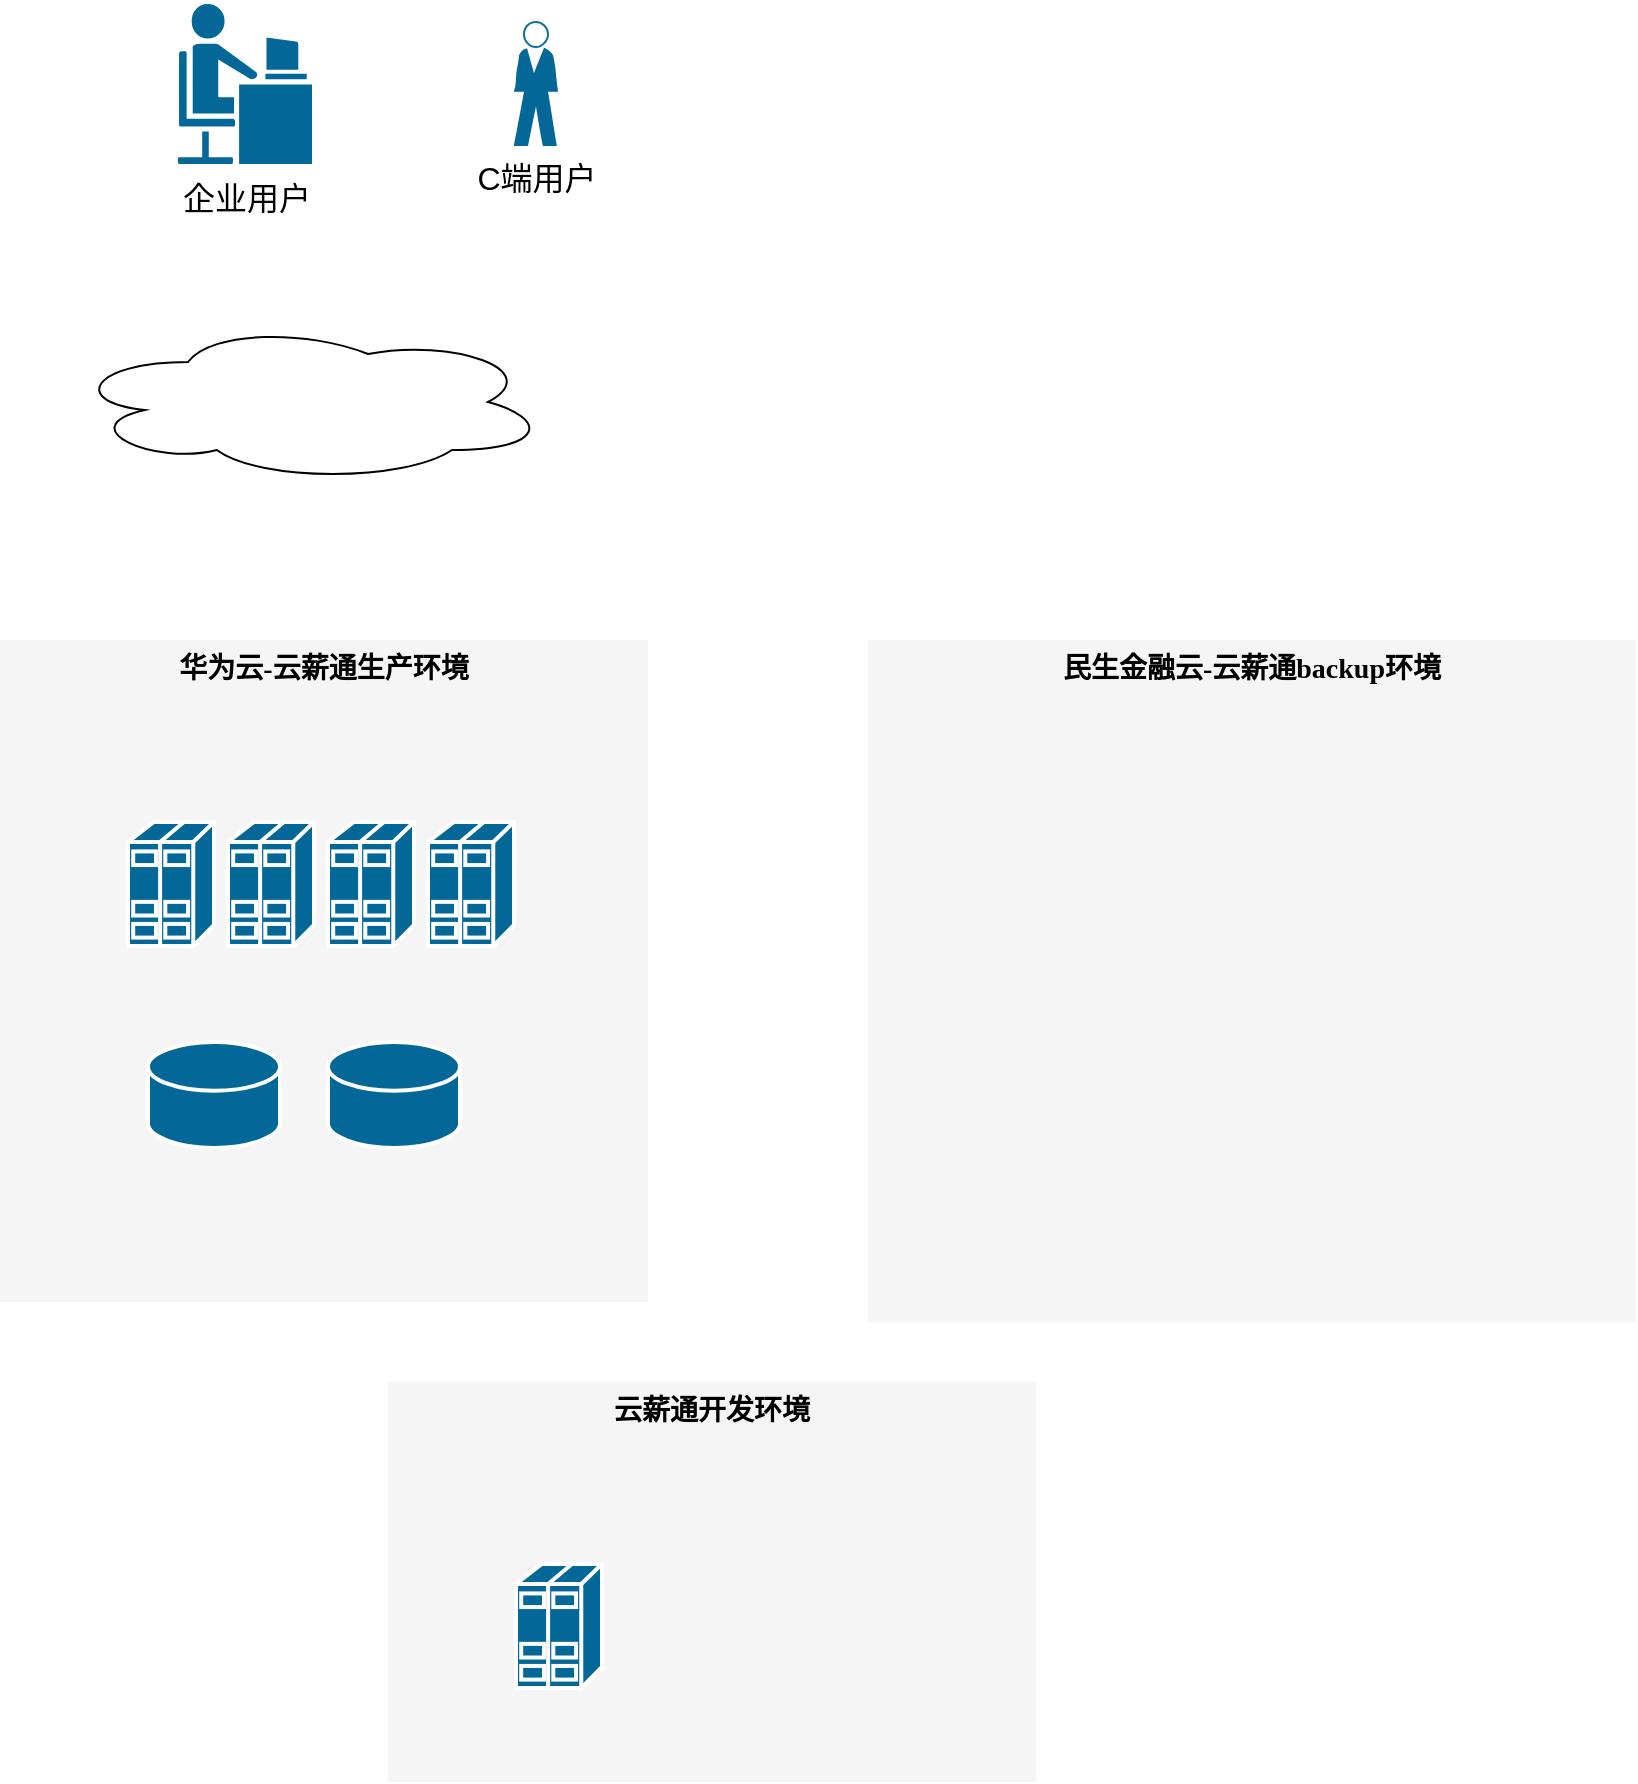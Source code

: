 <mxfile version="14.6.6" type="github">
  <diagram name="Page-1" id="c37626ed-c26b-45fb-9056-f9ebc6bb27b6">
    <mxGraphModel dx="850" dy="457" grid="1" gridSize="10" guides="1" tooltips="1" connect="1" arrows="1" fold="1" page="1" pageScale="1" pageWidth="1100" pageHeight="850" background="#ffffff" math="0" shadow="0">
      <root>
        <mxCell id="0" />
        <mxCell id="1" parent="0" />
        <mxCell id="1c7a67bf8fd3230f-80" value="华为云-云薪通生产环境" style="whiteSpace=wrap;html=1;rounded=0;shadow=0;comic=0;strokeWidth=1;fontFamily=Verdana;fontSize=14;fillColor=#f5f5f5;strokeColor=none;fontStyle=1;verticalAlign=top;" parent="1" vertex="1">
          <mxGeometry x="506" y="839" width="324" height="331" as="geometry" />
        </mxCell>
        <mxCell id="WGlP9E17ub3J6W4ToNkm-1" value="民生金融云-云薪通backup环境" style="whiteSpace=wrap;html=1;rounded=0;shadow=0;comic=0;strokeWidth=1;fontFamily=Verdana;fontSize=14;fillColor=#f5f5f5;strokeColor=none;fontStyle=1;verticalAlign=top;" vertex="1" parent="1">
          <mxGeometry x="940" y="839" width="384" height="341" as="geometry" />
        </mxCell>
        <mxCell id="WGlP9E17ub3J6W4ToNkm-2" value="" style="shape=mxgraph.cisco.servers.standard_host;html=1;pointerEvents=1;dashed=0;fillColor=#036897;strokeColor=#ffffff;strokeWidth=2;verticalLabelPosition=bottom;verticalAlign=top;align=center;outlineConnect=0;" vertex="1" parent="1">
          <mxGeometry x="570" y="930" width="43" height="62" as="geometry" />
        </mxCell>
        <mxCell id="WGlP9E17ub3J6W4ToNkm-3" value="" style="shape=mxgraph.cisco.servers.standard_host;html=1;pointerEvents=1;dashed=0;fillColor=#036897;strokeColor=#ffffff;strokeWidth=2;verticalLabelPosition=bottom;verticalAlign=top;align=center;outlineConnect=0;" vertex="1" parent="1">
          <mxGeometry x="620" y="930" width="43" height="62" as="geometry" />
        </mxCell>
        <mxCell id="WGlP9E17ub3J6W4ToNkm-4" value="" style="shape=mxgraph.cisco.servers.standard_host;html=1;pointerEvents=1;dashed=0;fillColor=#036897;strokeColor=#ffffff;strokeWidth=2;verticalLabelPosition=bottom;verticalAlign=top;align=center;outlineConnect=0;" vertex="1" parent="1">
          <mxGeometry x="670" y="930" width="43" height="62" as="geometry" />
        </mxCell>
        <mxCell id="WGlP9E17ub3J6W4ToNkm-5" value="" style="shape=mxgraph.cisco.servers.standard_host;html=1;pointerEvents=1;dashed=0;fillColor=#036897;strokeColor=#ffffff;strokeWidth=2;verticalLabelPosition=bottom;verticalAlign=top;align=center;outlineConnect=0;" vertex="1" parent="1">
          <mxGeometry x="720" y="930" width="43" height="62" as="geometry" />
        </mxCell>
        <mxCell id="WGlP9E17ub3J6W4ToNkm-6" value="" style="shape=mxgraph.cisco.storage.relational_database;html=1;pointerEvents=1;dashed=0;fillColor=#036897;strokeColor=#ffffff;strokeWidth=2;verticalLabelPosition=bottom;verticalAlign=top;align=center;outlineConnect=0;" vertex="1" parent="1">
          <mxGeometry x="580" y="1040" width="66" height="53" as="geometry" />
        </mxCell>
        <mxCell id="WGlP9E17ub3J6W4ToNkm-7" value="" style="shape=mxgraph.cisco.storage.relational_database;html=1;pointerEvents=1;dashed=0;fillColor=#036897;strokeColor=#ffffff;strokeWidth=2;verticalLabelPosition=bottom;verticalAlign=top;align=center;outlineConnect=0;" vertex="1" parent="1">
          <mxGeometry x="670" y="1040" width="66" height="53" as="geometry" />
        </mxCell>
        <mxCell id="WGlP9E17ub3J6W4ToNkm-8" value="&lt;font style=&quot;font-size: 16px&quot;&gt;企业用户&lt;/font&gt;" style="shape=mxgraph.cisco.people.androgenous_person;html=1;pointerEvents=1;dashed=0;fillColor=#036897;strokeColor=#ffffff;strokeWidth=2;verticalLabelPosition=bottom;verticalAlign=top;align=center;outlineConnect=0;" vertex="1" parent="1">
          <mxGeometry x="594" y="520" width="69" height="82" as="geometry" />
        </mxCell>
        <mxCell id="WGlP9E17ub3J6W4ToNkm-9" value="&lt;font style=&quot;font-size: 16px&quot;&gt;C端用户&lt;/font&gt;" style="shape=mxgraph.cisco.people.standing_man;html=1;pointerEvents=1;dashed=0;fillColor=#036897;strokeColor=#ffffff;strokeWidth=2;verticalLabelPosition=bottom;verticalAlign=top;align=center;outlineConnect=0;" vertex="1" parent="1">
          <mxGeometry x="763" y="530" width="22" height="62" as="geometry" />
        </mxCell>
        <mxCell id="WGlP9E17ub3J6W4ToNkm-10" value="" style="ellipse;shape=cloud;whiteSpace=wrap;html=1;" vertex="1" parent="1">
          <mxGeometry x="540" y="680" width="240" height="80" as="geometry" />
        </mxCell>
        <mxCell id="WGlP9E17ub3J6W4ToNkm-15" value="云薪通开发环境" style="whiteSpace=wrap;html=1;rounded=0;shadow=0;comic=0;strokeWidth=1;fontFamily=Verdana;fontSize=14;fillColor=#f5f5f5;strokeColor=none;fontStyle=1;verticalAlign=top;" vertex="1" parent="1">
          <mxGeometry x="700" y="1210" width="324" height="200" as="geometry" />
        </mxCell>
        <mxCell id="WGlP9E17ub3J6W4ToNkm-16" value="" style="shape=mxgraph.cisco.servers.standard_host;html=1;pointerEvents=1;dashed=0;fillColor=#036897;strokeColor=#ffffff;strokeWidth=2;verticalLabelPosition=bottom;verticalAlign=top;align=center;outlineConnect=0;" vertex="1" parent="1">
          <mxGeometry x="764" y="1301" width="43" height="62" as="geometry" />
        </mxCell>
        <mxCell id="WGlP9E17ub3J6W4ToNkm-22" value="" style="shape=image;html=1;verticalAlign=top;verticalLabelPosition=bottom;labelBackgroundColor=#ffffff;imageAspect=0;aspect=fixed;image=https://cdn2.iconfinder.com/data/icons/font-awesome/1792/git-square-128.png" vertex="1" parent="1">
          <mxGeometry x="900" y="1311" width="69" height="69" as="geometry" />
        </mxCell>
      </root>
    </mxGraphModel>
  </diagram>
</mxfile>
